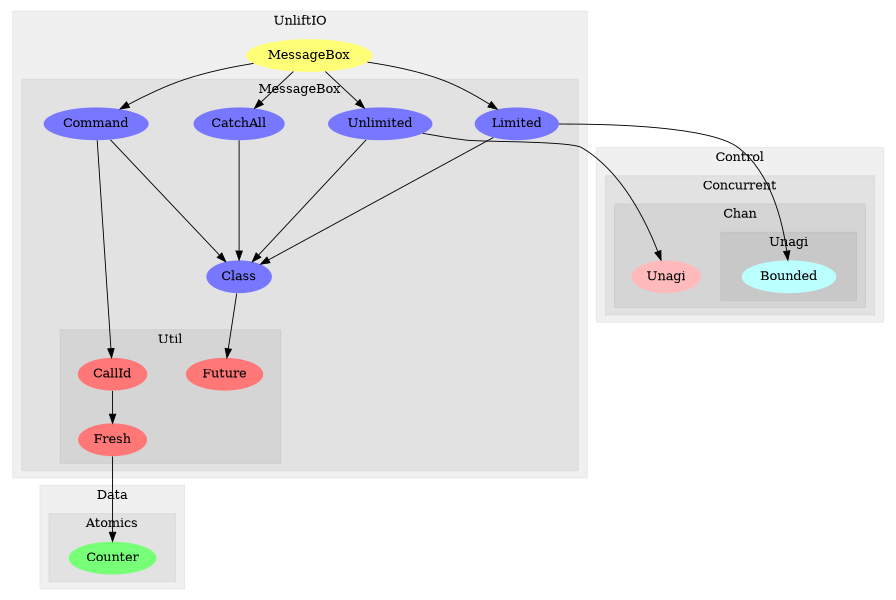 digraph G {
size="6,4";
ratio="fill";
subgraph cluster_0 {
label="Control";
color="#0000000F";
style="filled";
subgraph cluster_1 {
label="Concurrent";
color="#0000000F";
style="filled";
subgraph cluster_2 {
label="Chan";
color="#0000000F";
style="filled";
u11[label="Unagi",style="filled",fillcolor="#ffbbbb",penwidth="0"];
subgraph cluster_3 {
label="Unagi";
color="#0000000F";
style="filled";
u9[label="Bounded",style="filled",fillcolor="#bbffff",penwidth="0"];

}

}

}

}
subgraph cluster_4 {
label="Data";
color="#0000000F";
style="filled";
subgraph cluster_5 {
label="Atomics";
color="#0000000F";
style="filled";
u7[label="Counter",style="filled",fillcolor="#77ff77",penwidth="0"];

}

}
subgraph cluster_6 {
label="UnliftIO";
color="#0000000F";
style="filled";
u0[label="MessageBox",style="filled",fillcolor="#ffff77",penwidth="0"];
subgraph cluster_7 {
label="MessageBox";
color="#0000000F";
style="filled";
u10[label="Unlimited",style="filled",fillcolor="#7777ff",penwidth="0"];
u8[label="Limited",style="filled",fillcolor="#7777ff",penwidth="0"];
u4[label="Command",style="filled",fillcolor="#7777ff",penwidth="0"];
u3[label="Class",style="filled",fillcolor="#7777ff",penwidth="0"];
u1[label="CatchAll",style="filled",fillcolor="#7777ff",penwidth="0"];
subgraph cluster_8 {
label="Util";
color="#0000000F";
style="filled";
u6[label="Fresh",style="filled",fillcolor="#ff7777",penwidth="0"];
u5[label="CallId",style="filled",fillcolor="#ff7777",penwidth="0"];
u2[label="Future",style="filled",fillcolor="#ff7777",penwidth="0"];

}

}

}
u0 -> u1;
u0 -> u4;
u0 -> u8;
u0 -> u10;
u1 -> u3;
u3 -> u2;
u4 -> u3;
u4 -> u5;
u5 -> u6;
u6 -> u7;
u8 -> u3;
u8 -> u9;
u10 -> u3;
u10 -> u11;

}

